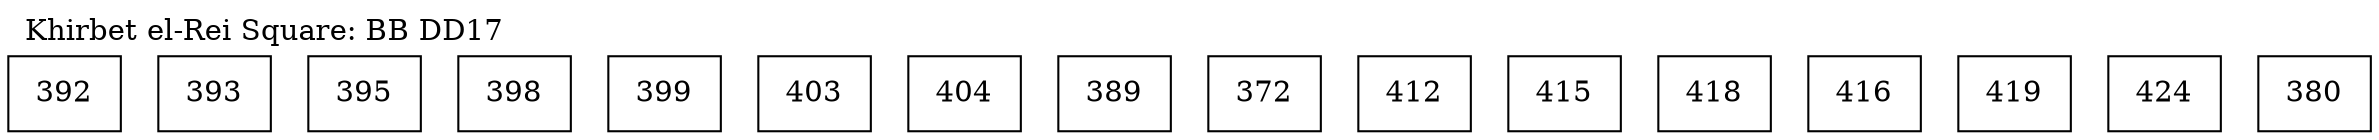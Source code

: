 
graph BB_DD17 {
	splines=ortho;
	overlap=false;
	newrank=true;
	labelloc=top;
	labeljust="l";
	
	page=8;
	ranksep=0.75;
	label="Khirbet el-Rei Square: BB DD17"
	"1000111518066846474" [label="392", shape=box, style=filled, fillcolor=white];
	"1000111518067314449" [label="393", shape=box, style=filled, fillcolor=white];
	"1000111518067931149" [label="395", shape=box, style=filled, fillcolor=white];
	"1000111518068307611" [label="398", shape=box, style=filled, fillcolor=white];
	"1000111518068454251" [label="399", shape=box, style=filled, fillcolor=white];
	"1000111518068956495" [label="403", shape=box, style=filled, fillcolor=white];
	"1000111518069374969" [label="404", shape=box, style=filled, fillcolor=white];
	"1000111518069533273" [label="389", shape=box, style=filled, fillcolor=white];
	"1000111518071112166" [label="372", shape=box, style=filled, fillcolor=white];
	"1000111518071404040" [label="412", shape=box, style=filled, fillcolor=white];
	"1000111518072227602" [label="415", shape=box, style=filled, fillcolor=white];
	"1000111518072628757" [label="418", shape=box, style=filled, fillcolor=white];
	"1000111518078182195" [label="416", shape=box, style=filled, fillcolor=white];
	"1000111518080152275" [label="419", shape=box, style=filled, fillcolor=white];
	"1000111518081221998" [label="424", shape=box, style=filled, fillcolor=white];
	"1000111518082651565" [label="380", shape=box, style=filled, fillcolor=white];
}